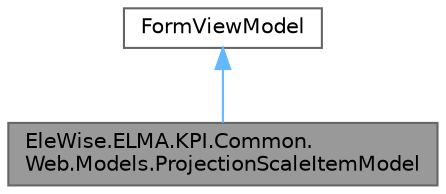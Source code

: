 digraph "EleWise.ELMA.KPI.Common.Web.Models.ProjectionScaleItemModel"
{
 // LATEX_PDF_SIZE
  bgcolor="transparent";
  edge [fontname=Helvetica,fontsize=10,labelfontname=Helvetica,labelfontsize=10];
  node [fontname=Helvetica,fontsize=10,shape=box,height=0.2,width=0.4];
  Node1 [id="Node000001",label="EleWise.ELMA.KPI.Common.\lWeb.Models.ProjectionScaleItemModel",height=0.2,width=0.4,color="gray40", fillcolor="grey60", style="filled", fontcolor="black",tooltip="Модель для интервала коридорной шкалы"];
  Node2 -> Node1 [id="edge1_Node000001_Node000002",dir="back",color="steelblue1",style="solid",tooltip=" "];
  Node2 [id="Node000002",label="FormViewModel",height=0.2,width=0.4,color="gray40", fillcolor="white", style="filled",tooltip=" "];
}
